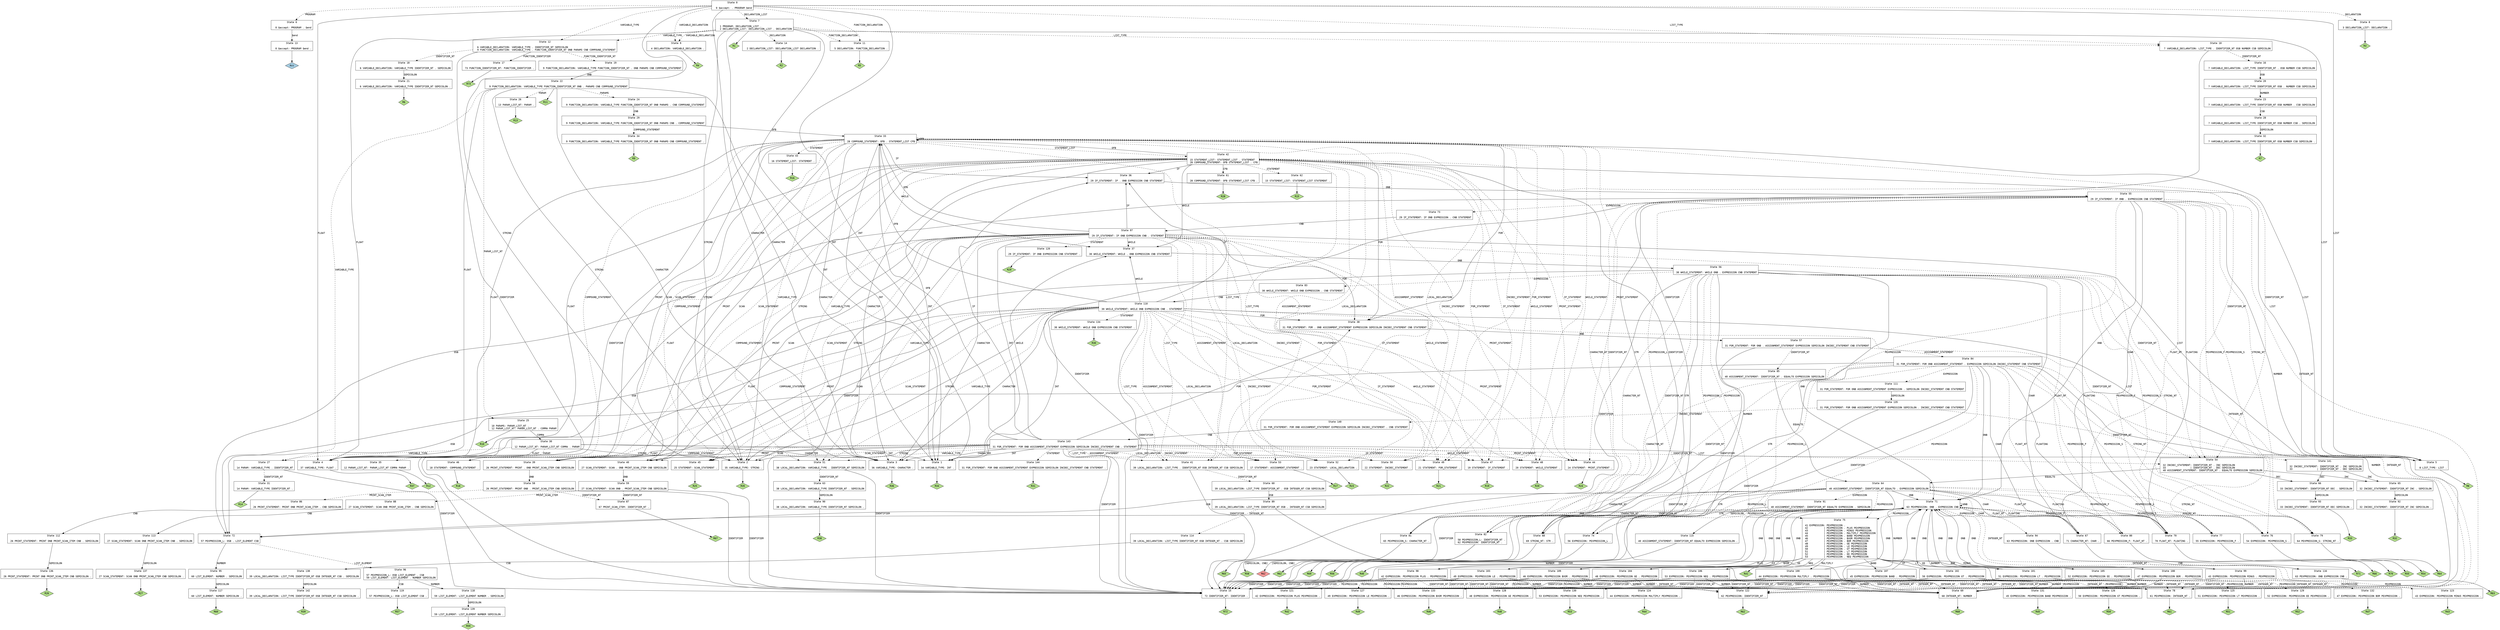 // Generated by GNU Bison 3.5.1.
// Report bugs to <bug-bison@gnu.org>.
// Home page: <https://www.gnu.org/software/bison/>.

digraph "yacc.y"
{
  node [fontname = courier, shape = box, colorscheme = paired6]
  edge [fontname = courier]

  0 [label="State 0\n\l  0 $accept: . PROGRAM $end\l"]
  0 -> 1 [style=solid label="INT"]
  0 -> 2 [style=solid label="STRING"]
  0 -> 3 [style=solid label="CHARACTER"]
  0 -> 4 [style=solid label="FLOAT"]
  0 -> 5 [style=solid label="LIST"]
  0 -> 6 [style=dashed label="PROGRAM"]
  0 -> 7 [style=dashed label="DECLARATION_LIST"]
  0 -> 8 [style=dashed label="DECLARATION"]
  0 -> 9 [style=dashed label="VARIABLE_DECLARATION"]
  0 -> 10 [style=dashed label="LIST_TYPE"]
  0 -> 11 [style=dashed label="FUNCTION_DECLARATION"]
  0 -> 12 [style=dashed label="VARIABLE_TYPE"]
  1 [label="State 1\n\l 34 VARIABLE_TYPE: INT .\l"]
  1 -> "1R34" [style=solid]
 "1R34" [label="R34", fillcolor=3, shape=diamond, style=filled]
  2 [label="State 2\n\l 35 VARIABLE_TYPE: STRING .\l"]
  2 -> "2R35" [style=solid]
 "2R35" [label="R35", fillcolor=3, shape=diamond, style=filled]
  3 [label="State 3\n\l 36 VARIABLE_TYPE: CHARACTER .\l"]
  3 -> "3R36" [style=solid]
 "3R36" [label="R36", fillcolor=3, shape=diamond, style=filled]
  4 [label="State 4\n\l 37 VARIABLE_TYPE: FLOAT .\l"]
  4 -> "4R37" [style=solid]
 "4R37" [label="R37", fillcolor=3, shape=diamond, style=filled]
  5 [label="State 5\n\l  8 LIST_TYPE: LIST .\l"]
  5 -> "5R8" [style=solid]
 "5R8" [label="R8", fillcolor=3, shape=diamond, style=filled]
  6 [label="State 6\n\l  0 $accept: PROGRAM . $end\l"]
  6 -> 13 [style=solid label="$end"]
  7 [label="State 7\n\l  1 PROGRAM: DECLARATION_LIST .\l  2 DECLARATION_LIST: DECLARATION_LIST . DECLARATION\l"]
  7 -> 1 [style=solid label="INT"]
  7 -> 2 [style=solid label="STRING"]
  7 -> 3 [style=solid label="CHARACTER"]
  7 -> 4 [style=solid label="FLOAT"]
  7 -> 5 [style=solid label="LIST"]
  7 -> 14 [style=dashed label="DECLARATION"]
  7 -> 9 [style=dashed label="VARIABLE_DECLARATION"]
  7 -> 10 [style=dashed label="LIST_TYPE"]
  7 -> 11 [style=dashed label="FUNCTION_DECLARATION"]
  7 -> 12 [style=dashed label="VARIABLE_TYPE"]
  7 -> "7R1" [style=solid]
 "7R1" [label="R1", fillcolor=3, shape=diamond, style=filled]
  8 [label="State 8\n\l  3 DECLARATION_LIST: DECLARATION .\l"]
  8 -> "8R3" [style=solid]
 "8R3" [label="R3", fillcolor=3, shape=diamond, style=filled]
  9 [label="State 9\n\l  4 DECLARATION: VARIABLE_DECLARATION .\l"]
  9 -> "9R4" [style=solid]
 "9R4" [label="R4", fillcolor=3, shape=diamond, style=filled]
  10 [label="State 10\n\l  7 VARIABLE_DECLARATION: LIST_TYPE . IDENTIFIER_NT OSB NUMBER CSB SEMICOLON\l"]
  10 -> 15 [style=solid label="IDENTIFIER"]
  10 -> 16 [style=dashed label="IDENTIFIER_NT"]
  11 [label="State 11\n\l  5 DECLARATION: FUNCTION_DECLARATION .\l"]
  11 -> "11R5" [style=solid]
 "11R5" [label="R5", fillcolor=3, shape=diamond, style=filled]
  12 [label="State 12\n\l  6 VARIABLE_DECLARATION: VARIABLE_TYPE . IDENTIFIER_NT SEMICOLON\l  9 FUNCTION_DECLARATION: VARIABLE_TYPE . FUNCTION_IDENTIFIER_NT ONB PARAMS CNB COMPOUND_STATEMENT\l"]
  12 -> 15 [style=solid label="IDENTIFIER"]
  12 -> 17 [style=solid label="FUNCTION_IDENTIFIER"]
  12 -> 18 [style=dashed label="IDENTIFIER_NT"]
  12 -> 19 [style=dashed label="FUNCTION_IDENTIFIER_NT"]
  13 [label="State 13\n\l  0 $accept: PROGRAM $end .\l"]
  13 -> "13R0" [style=solid]
 "13R0" [label="Acc", fillcolor=1, shape=diamond, style=filled]
  14 [label="State 14\n\l  2 DECLARATION_LIST: DECLARATION_LIST DECLARATION .\l"]
  14 -> "14R2" [style=solid]
 "14R2" [label="R2", fillcolor=3, shape=diamond, style=filled]
  15 [label="State 15\n\l 72 IDENTIFIER_NT: IDENTIFIER .\l"]
  15 -> "15R72" [style=solid]
 "15R72" [label="R72", fillcolor=3, shape=diamond, style=filled]
  16 [label="State 16\n\l  7 VARIABLE_DECLARATION: LIST_TYPE IDENTIFIER_NT . OSB NUMBER CSB SEMICOLON\l"]
  16 -> 20 [style=solid label="OSB"]
  17 [label="State 17\n\l 73 FUNCTION_IDENTIFIER_NT: FUNCTION_IDENTIFIER .\l"]
  17 -> "17R73" [style=solid]
 "17R73" [label="R73", fillcolor=3, shape=diamond, style=filled]
  18 [label="State 18\n\l  6 VARIABLE_DECLARATION: VARIABLE_TYPE IDENTIFIER_NT . SEMICOLON\l"]
  18 -> 21 [style=solid label="SEMICOLON"]
  19 [label="State 19\n\l  9 FUNCTION_DECLARATION: VARIABLE_TYPE FUNCTION_IDENTIFIER_NT . ONB PARAMS CNB COMPOUND_STATEMENT\l"]
  19 -> 22 [style=solid label="ONB"]
  20 [label="State 20\n\l  7 VARIABLE_DECLARATION: LIST_TYPE IDENTIFIER_NT OSB . NUMBER CSB SEMICOLON\l"]
  20 -> 23 [style=solid label="NUMBER"]
  21 [label="State 21\n\l  6 VARIABLE_DECLARATION: VARIABLE_TYPE IDENTIFIER_NT SEMICOLON .\l"]
  21 -> "21R6" [style=solid]
 "21R6" [label="R6", fillcolor=3, shape=diamond, style=filled]
  22 [label="State 22\n\l  9 FUNCTION_DECLARATION: VARIABLE_TYPE FUNCTION_IDENTIFIER_NT ONB . PARAMS CNB COMPOUND_STATEMENT\l"]
  22 -> 1 [style=solid label="INT"]
  22 -> 2 [style=solid label="STRING"]
  22 -> 3 [style=solid label="CHARACTER"]
  22 -> 4 [style=solid label="FLOAT"]
  22 -> 24 [style=dashed label="PARAMS"]
  22 -> 25 [style=dashed label="PARAM_LIST_NT"]
  22 -> 26 [style=dashed label="PARAM"]
  22 -> 27 [style=dashed label="VARIABLE_TYPE"]
  22 -> "22R11" [style=solid]
 "22R11" [label="R11", fillcolor=3, shape=diamond, style=filled]
  23 [label="State 23\n\l  7 VARIABLE_DECLARATION: LIST_TYPE IDENTIFIER_NT OSB NUMBER . CSB SEMICOLON\l"]
  23 -> 28 [style=solid label="CSB"]
  24 [label="State 24\n\l  9 FUNCTION_DECLARATION: VARIABLE_TYPE FUNCTION_IDENTIFIER_NT ONB PARAMS . CNB COMPOUND_STATEMENT\l"]
  24 -> 29 [style=solid label="CNB"]
  25 [label="State 25\n\l 10 PARAMS: PARAM_LIST_NT .\l 12 PARAM_LIST_NT: PARAM_LIST_NT . COMMA PARAM\l"]
  25 -> 30 [style=solid label="COMMA"]
  25 -> "25R10" [style=solid]
 "25R10" [label="R10", fillcolor=3, shape=diamond, style=filled]
  26 [label="State 26\n\l 13 PARAM_LIST_NT: PARAM .\l"]
  26 -> "26R13" [style=solid]
 "26R13" [label="R13", fillcolor=3, shape=diamond, style=filled]
  27 [label="State 27\n\l 14 PARAM: VARIABLE_TYPE . IDENTIFIER_NT\l"]
  27 -> 15 [style=solid label="IDENTIFIER"]
  27 -> 31 [style=dashed label="IDENTIFIER_NT"]
  28 [label="State 28\n\l  7 VARIABLE_DECLARATION: LIST_TYPE IDENTIFIER_NT OSB NUMBER CSB . SEMICOLON\l"]
  28 -> 32 [style=solid label="SEMICOLON"]
  29 [label="State 29\n\l  9 FUNCTION_DECLARATION: VARIABLE_TYPE FUNCTION_IDENTIFIER_NT ONB PARAMS CNB . COMPOUND_STATEMENT\l"]
  29 -> 33 [style=solid label="OFB"]
  29 -> 34 [style=dashed label="COMPOUND_STATEMENT"]
  30 [label="State 30\n\l 12 PARAM_LIST_NT: PARAM_LIST_NT COMMA . PARAM\l"]
  30 -> 1 [style=solid label="INT"]
  30 -> 2 [style=solid label="STRING"]
  30 -> 3 [style=solid label="CHARACTER"]
  30 -> 4 [style=solid label="FLOAT"]
  30 -> 35 [style=dashed label="PARAM"]
  30 -> 27 [style=dashed label="VARIABLE_TYPE"]
  31 [label="State 31\n\l 14 PARAM: VARIABLE_TYPE IDENTIFIER_NT .\l"]
  31 -> "31R14" [style=solid]
 "31R14" [label="R14", fillcolor=3, shape=diamond, style=filled]
  32 [label="State 32\n\l  7 VARIABLE_DECLARATION: LIST_TYPE IDENTIFIER_NT OSB NUMBER CSB SEMICOLON .\l"]
  32 -> "32R7" [style=solid]
 "32R7" [label="R7", fillcolor=3, shape=diamond, style=filled]
  33 [label="State 33\n\l 28 COMPOUND_STATEMENT: OFB . STATEMENT_LIST CFB\l"]
  33 -> 1 [style=solid label="INT"]
  33 -> 2 [style=solid label="STRING"]
  33 -> 3 [style=solid label="CHARACTER"]
  33 -> 4 [style=solid label="FLOAT"]
  33 -> 5 [style=solid label="LIST"]
  33 -> 15 [style=solid label="IDENTIFIER"]
  33 -> 33 [style=solid label="OFB"]
  33 -> 36 [style=solid label="IF"]
  33 -> 37 [style=solid label="WHILE"]
  33 -> 38 [style=solid label="FOR"]
  33 -> 39 [style=solid label="PRINT"]
  33 -> 40 [style=solid label="SCAN"]
  33 -> 41 [style=dashed label="LIST_TYPE"]
  33 -> 42 [style=dashed label="STATEMENT_LIST"]
  33 -> 43 [style=dashed label="STATEMENT"]
  33 -> 44 [style=dashed label="PRINT_STATEMENT"]
  33 -> 45 [style=dashed label="SCAN_STATEMENT"]
  33 -> 46 [style=dashed label="COMPOUND_STATEMENT"]
  33 -> 47 [style=dashed label="IF_STATEMENT"]
  33 -> 48 [style=dashed label="WHILE_STATEMENT"]
  33 -> 49 [style=dashed label="FOR_STATEMENT"]
  33 -> 50 [style=dashed label="INCDEC_STATEMENT"]
  33 -> 51 [style=dashed label="VARIABLE_TYPE"]
  33 -> 52 [style=dashed label="LOCAL_DECLARATION"]
  33 -> 53 [style=dashed label="ASSIGNMENT_STATEMENT"]
  33 -> 54 [style=dashed label="IDENTIFIER_NT"]
  34 [label="State 34\n\l  9 FUNCTION_DECLARATION: VARIABLE_TYPE FUNCTION_IDENTIFIER_NT ONB PARAMS CNB COMPOUND_STATEMENT .\l"]
  34 -> "34R9" [style=solid]
 "34R9" [label="R9", fillcolor=3, shape=diamond, style=filled]
  35 [label="State 35\n\l 12 PARAM_LIST_NT: PARAM_LIST_NT COMMA PARAM .\l"]
  35 -> "35R12" [style=solid]
 "35R12" [label="R12", fillcolor=3, shape=diamond, style=filled]
  36 [label="State 36\n\l 29 IF_STATEMENT: IF . ONB EXPRESSION CNB STATEMENT\l"]
  36 -> 55 [style=solid label="ONB"]
  37 [label="State 37\n\l 30 WHILE_STATEMENT: WHILE . ONB EXPRESSION CNB STATEMENT\l"]
  37 -> 56 [style=solid label="ONB"]
  38 [label="State 38\n\l 31 FOR_STATEMENT: FOR . ONB ASSIGNMENT_STATEMENT EXPRESSION SEMICOLON INCDEC_STATEMENT CNB STATEMENT\l"]
  38 -> 57 [style=solid label="ONB"]
  39 [label="State 39\n\l 26 PRINT_STATEMENT: PRINT . ONB PRINT_SCAN_ITEM CNB SEMICOLON\l"]
  39 -> 58 [style=solid label="ONB"]
  40 [label="State 40\n\l 27 SCAN_STATEMENT: SCAN . ONB PRINT_SCAN_ITEM CNB SEMICOLON\l"]
  40 -> 59 [style=solid label="ONB"]
  41 [label="State 41\n\l 39 LOCAL_DECLARATION: LIST_TYPE . IDENTIFIER_NT OSB INTEGER_NT CSB SEMICOLON\l"]
  41 -> 15 [style=solid label="IDENTIFIER"]
  41 -> 60 [style=dashed label="IDENTIFIER_NT"]
  42 [label="State 42\n\l 15 STATEMENT_LIST: STATEMENT_LIST . STATEMENT\l 28 COMPOUND_STATEMENT: OFB STATEMENT_LIST . CFB\l"]
  42 -> 1 [style=solid label="INT"]
  42 -> 2 [style=solid label="STRING"]
  42 -> 3 [style=solid label="CHARACTER"]
  42 -> 4 [style=solid label="FLOAT"]
  42 -> 5 [style=solid label="LIST"]
  42 -> 15 [style=solid label="IDENTIFIER"]
  42 -> 33 [style=solid label="OFB"]
  42 -> 61 [style=solid label="CFB"]
  42 -> 36 [style=solid label="IF"]
  42 -> 37 [style=solid label="WHILE"]
  42 -> 38 [style=solid label="FOR"]
  42 -> 39 [style=solid label="PRINT"]
  42 -> 40 [style=solid label="SCAN"]
  42 -> 41 [style=dashed label="LIST_TYPE"]
  42 -> 62 [style=dashed label="STATEMENT"]
  42 -> 44 [style=dashed label="PRINT_STATEMENT"]
  42 -> 45 [style=dashed label="SCAN_STATEMENT"]
  42 -> 46 [style=dashed label="COMPOUND_STATEMENT"]
  42 -> 47 [style=dashed label="IF_STATEMENT"]
  42 -> 48 [style=dashed label="WHILE_STATEMENT"]
  42 -> 49 [style=dashed label="FOR_STATEMENT"]
  42 -> 50 [style=dashed label="INCDEC_STATEMENT"]
  42 -> 51 [style=dashed label="VARIABLE_TYPE"]
  42 -> 52 [style=dashed label="LOCAL_DECLARATION"]
  42 -> 53 [style=dashed label="ASSIGNMENT_STATEMENT"]
  42 -> 54 [style=dashed label="IDENTIFIER_NT"]
  43 [label="State 43\n\l 16 STATEMENT_LIST: STATEMENT .\l"]
  43 -> "43R16" [style=solid]
 "43R16" [label="R16", fillcolor=3, shape=diamond, style=filled]
  44 [label="State 44\n\l 24 STATEMENT: PRINT_STATEMENT .\l"]
  44 -> "44R24" [style=solid]
 "44R24" [label="R24", fillcolor=3, shape=diamond, style=filled]
  45 [label="State 45\n\l 25 STATEMENT: SCAN_STATEMENT .\l"]
  45 -> "45R25" [style=solid]
 "45R25" [label="R25", fillcolor=3, shape=diamond, style=filled]
  46 [label="State 46\n\l 18 STATEMENT: COMPOUND_STATEMENT .\l"]
  46 -> "46R18" [style=solid]
 "46R18" [label="R18", fillcolor=3, shape=diamond, style=filled]
  47 [label="State 47\n\l 19 STATEMENT: IF_STATEMENT .\l"]
  47 -> "47R19" [style=solid]
 "47R19" [label="R19", fillcolor=3, shape=diamond, style=filled]
  48 [label="State 48\n\l 20 STATEMENT: WHILE_STATEMENT .\l"]
  48 -> "48R20" [style=solid]
 "48R20" [label="R20", fillcolor=3, shape=diamond, style=filled]
  49 [label="State 49\n\l 21 STATEMENT: FOR_STATEMENT .\l"]
  49 -> "49R21" [style=solid]
 "49R21" [label="R21", fillcolor=3, shape=diamond, style=filled]
  50 [label="State 50\n\l 22 STATEMENT: INCDEC_STATEMENT .\l"]
  50 -> "50R22" [style=solid]
 "50R22" [label="R22", fillcolor=3, shape=diamond, style=filled]
  51 [label="State 51\n\l 38 LOCAL_DECLARATION: VARIABLE_TYPE . IDENTIFIER_NT SEMICOLON\l"]
  51 -> 15 [style=solid label="IDENTIFIER"]
  51 -> 63 [style=dashed label="IDENTIFIER_NT"]
  52 [label="State 52\n\l 23 STATEMENT: LOCAL_DECLARATION .\l"]
  52 -> "52R23" [style=solid]
 "52R23" [label="R23", fillcolor=3, shape=diamond, style=filled]
  53 [label="State 53\n\l 17 STATEMENT: ASSIGNMENT_STATEMENT .\l"]
  53 -> "53R17" [style=solid]
 "53R17" [label="R17", fillcolor=3, shape=diamond, style=filled]
  54 [label="State 54\n\l 32 INCDEC_STATEMENT: IDENTIFIER_NT . INC SEMICOLON\l 33                 | IDENTIFIER_NT . DEC SEMICOLON\l 40 ASSIGNMENT_STATEMENT: IDENTIFIER_NT . EQUALTO EXPRESSION SEMICOLON\l"]
  54 -> 64 [style=solid label="EQUALTO"]
  54 -> 65 [style=solid label="INC"]
  54 -> 66 [style=solid label="DEC"]
  55 [label="State 55\n\l 29 IF_STATEMENT: IF ONB . EXPRESSION CNB STATEMENT\l"]
  55 -> 15 [style=solid label="IDENTIFIER"]
  55 -> 67 [style=solid label="CHAR"]
  55 -> 68 [style=solid label="STR"]
  55 -> 69 [style=solid label="NUMBER"]
  55 -> 70 [style=solid label="FLOATING"]
  55 -> 71 [style=solid label="ONB"]
  55 -> 72 [style=solid label="OSB"]
  55 -> 73 [style=dashed label="EXPRESSION"]
  55 -> 74 [style=dashed label="PEXPRESSION_L"]
  55 -> 75 [style=dashed label="PEXPRESSION"]
  55 -> 76 [style=dashed label="PEXPRESSION_S"]
  55 -> 77 [style=dashed label="PEXPRESSION_F"]
  55 -> 78 [style=dashed label="INTEGER_NT"]
  55 -> 79 [style=dashed label="STRING_NT"]
  55 -> 80 [style=dashed label="FLOAT_NT"]
  55 -> 81 [style=dashed label="CHARACTER_NT"]
  55 -> 82 [style=dashed label="IDENTIFIER_NT"]
  56 [label="State 56\n\l 30 WHILE_STATEMENT: WHILE ONB . EXPRESSION CNB STATEMENT\l"]
  56 -> 15 [style=solid label="IDENTIFIER"]
  56 -> 67 [style=solid label="CHAR"]
  56 -> 68 [style=solid label="STR"]
  56 -> 69 [style=solid label="NUMBER"]
  56 -> 70 [style=solid label="FLOATING"]
  56 -> 71 [style=solid label="ONB"]
  56 -> 72 [style=solid label="OSB"]
  56 -> 83 [style=dashed label="EXPRESSION"]
  56 -> 74 [style=dashed label="PEXPRESSION_L"]
  56 -> 75 [style=dashed label="PEXPRESSION"]
  56 -> 76 [style=dashed label="PEXPRESSION_S"]
  56 -> 77 [style=dashed label="PEXPRESSION_F"]
  56 -> 78 [style=dashed label="INTEGER_NT"]
  56 -> 79 [style=dashed label="STRING_NT"]
  56 -> 80 [style=dashed label="FLOAT_NT"]
  56 -> 81 [style=dashed label="CHARACTER_NT"]
  56 -> 82 [style=dashed label="IDENTIFIER_NT"]
  57 [label="State 57\n\l 31 FOR_STATEMENT: FOR ONB . ASSIGNMENT_STATEMENT EXPRESSION SEMICOLON INCDEC_STATEMENT CNB STATEMENT\l"]
  57 -> 15 [style=solid label="IDENTIFIER"]
  57 -> 84 [style=dashed label="ASSIGNMENT_STATEMENT"]
  57 -> 85 [style=dashed label="IDENTIFIER_NT"]
  58 [label="State 58\n\l 26 PRINT_STATEMENT: PRINT ONB . PRINT_SCAN_ITEM CNB SEMICOLON\l"]
  58 -> 15 [style=solid label="IDENTIFIER"]
  58 -> 86 [style=dashed label="PRINT_SCAN_ITEM"]
  58 -> 87 [style=dashed label="IDENTIFIER_NT"]
  59 [label="State 59\n\l 27 SCAN_STATEMENT: SCAN ONB . PRINT_SCAN_ITEM CNB SEMICOLON\l"]
  59 -> 15 [style=solid label="IDENTIFIER"]
  59 -> 88 [style=dashed label="PRINT_SCAN_ITEM"]
  59 -> 87 [style=dashed label="IDENTIFIER_NT"]
  60 [label="State 60\n\l 39 LOCAL_DECLARATION: LIST_TYPE IDENTIFIER_NT . OSB INTEGER_NT CSB SEMICOLON\l"]
  60 -> 89 [style=solid label="OSB"]
  61 [label="State 61\n\l 28 COMPOUND_STATEMENT: OFB STATEMENT_LIST CFB .\l"]
  61 -> "61R28" [style=solid]
 "61R28" [label="R28", fillcolor=3, shape=diamond, style=filled]
  62 [label="State 62\n\l 15 STATEMENT_LIST: STATEMENT_LIST STATEMENT .\l"]
  62 -> "62R15" [style=solid]
 "62R15" [label="R15", fillcolor=3, shape=diamond, style=filled]
  63 [label="State 63\n\l 38 LOCAL_DECLARATION: VARIABLE_TYPE IDENTIFIER_NT . SEMICOLON\l"]
  63 -> 90 [style=solid label="SEMICOLON"]
  64 [label="State 64\n\l 40 ASSIGNMENT_STATEMENT: IDENTIFIER_NT EQUALTO . EXPRESSION SEMICOLON\l"]
  64 -> 15 [style=solid label="IDENTIFIER"]
  64 -> 67 [style=solid label="CHAR"]
  64 -> 68 [style=solid label="STR"]
  64 -> 69 [style=solid label="NUMBER"]
  64 -> 70 [style=solid label="FLOATING"]
  64 -> 71 [style=solid label="ONB"]
  64 -> 72 [style=solid label="OSB"]
  64 -> 91 [style=dashed label="EXPRESSION"]
  64 -> 74 [style=dashed label="PEXPRESSION_L"]
  64 -> 75 [style=dashed label="PEXPRESSION"]
  64 -> 76 [style=dashed label="PEXPRESSION_S"]
  64 -> 77 [style=dashed label="PEXPRESSION_F"]
  64 -> 78 [style=dashed label="INTEGER_NT"]
  64 -> 79 [style=dashed label="STRING_NT"]
  64 -> 80 [style=dashed label="FLOAT_NT"]
  64 -> 81 [style=dashed label="CHARACTER_NT"]
  64 -> 82 [style=dashed label="IDENTIFIER_NT"]
  65 [label="State 65\n\l 32 INCDEC_STATEMENT: IDENTIFIER_NT INC . SEMICOLON\l"]
  65 -> 92 [style=solid label="SEMICOLON"]
  66 [label="State 66\n\l 33 INCDEC_STATEMENT: IDENTIFIER_NT DEC . SEMICOLON\l"]
  66 -> 93 [style=solid label="SEMICOLON"]
  67 [label="State 67\n\l 71 CHARACTER_NT: CHAR .\l"]
  67 -> "67R71" [style=solid]
 "67R71" [label="R71", fillcolor=3, shape=diamond, style=filled]
  68 [label="State 68\n\l 69 STRING_NT: STR .\l"]
  68 -> "68R69" [style=solid]
 "68R69" [label="R69", fillcolor=3, shape=diamond, style=filled]
  69 [label="State 69\n\l 68 INTEGER_NT: NUMBER .\l"]
  69 -> "69R68" [style=solid]
 "69R68" [label="R68", fillcolor=3, shape=diamond, style=filled]
  70 [label="State 70\n\l 70 FLOAT_NT: FLOATING .\l"]
  70 -> "70R70" [style=solid]
 "70R70" [label="R70", fillcolor=3, shape=diamond, style=filled]
  71 [label="State 71\n\l 63 PEXPRESSION: ONB . EXPRESSION CNB\l"]
  71 -> 15 [style=solid label="IDENTIFIER"]
  71 -> 67 [style=solid label="CHAR"]
  71 -> 68 [style=solid label="STR"]
  71 -> 69 [style=solid label="NUMBER"]
  71 -> 70 [style=solid label="FLOATING"]
  71 -> 71 [style=solid label="ONB"]
  71 -> 72 [style=solid label="OSB"]
  71 -> 94 [style=dashed label="EXPRESSION"]
  71 -> 74 [style=dashed label="PEXPRESSION_L"]
  71 -> 75 [style=dashed label="PEXPRESSION"]
  71 -> 76 [style=dashed label="PEXPRESSION_S"]
  71 -> 77 [style=dashed label="PEXPRESSION_F"]
  71 -> 78 [style=dashed label="INTEGER_NT"]
  71 -> 79 [style=dashed label="STRING_NT"]
  71 -> 80 [style=dashed label="FLOAT_NT"]
  71 -> 81 [style=dashed label="CHARACTER_NT"]
  71 -> 82 [style=dashed label="IDENTIFIER_NT"]
  72 [label="State 72\n\l 57 PEXPRESSION_L: OSB . LIST_ELEMENT CSB\l"]
  72 -> 95 [style=solid label="NUMBER"]
  72 -> 96 [style=dashed label="LIST_ELEMENT"]
  73 [label="State 73\n\l 29 IF_STATEMENT: IF ONB EXPRESSION . CNB STATEMENT\l"]
  73 -> 97 [style=solid label="CNB"]
  74 [label="State 74\n\l 56 EXPRESSION: PEXPRESSION_L .\l"]
  74 -> "74R56" [style=solid]
 "74R56" [label="R56", fillcolor=3, shape=diamond, style=filled]
  75 [label="State 75\n\l 41 EXPRESSION: PEXPRESSION .\l 42           | PEXPRESSION . PLUS PEXPRESSION\l 43           | PEXPRESSION . MINUS PEXPRESSION\l 44           | PEXPRESSION . MULTIPLY PEXPRESSION\l 45           | PEXPRESSION . BAND PEXPRESSION\l 46           | PEXPRESSION . BXOR PEXPRESSION\l 47           | PEXPRESSION . BOR PEXPRESSION\l 48           | PEXPRESSION . GE PEXPRESSION\l 49           | PEXPRESSION . LE PEXPRESSION\l 50           | PEXPRESSION . GT PEXPRESSION\l 51           | PEXPRESSION . LT PEXPRESSION\l 52           | PEXPRESSION . EE PEXPRESSION\l 53           | PEXPRESSION . NEQ PEXPRESSION\l"]
  75 -> 98 [style=solid label="PLUS"]
  75 -> 99 [style=solid label="MINUS"]
  75 -> 100 [style=solid label="MULTIPLY"]
  75 -> 101 [style=solid label="LT"]
  75 -> 102 [style=solid label="GT"]
  75 -> 103 [style=solid label="LE"]
  75 -> 104 [style=solid label="GE"]
  75 -> 105 [style=solid label="EE"]
  75 -> 106 [style=solid label="NEQ"]
  75 -> 107 [style=solid label="BAND"]
  75 -> 108 [style=solid label="BOR"]
  75 -> 109 [style=solid label="BXOR"]
  75 -> "75R41" [style=solid]
 "75R41" [label="R41", fillcolor=3, shape=diamond, style=filled]
  76 [label="State 76\n\l 54 EXPRESSION: PEXPRESSION_S .\l"]
  76 -> "76R54" [style=solid]
 "76R54" [label="R54", fillcolor=3, shape=diamond, style=filled]
  77 [label="State 77\n\l 55 EXPRESSION: PEXPRESSION_F .\l"]
  77 -> "77R55" [style=solid]
 "77R55" [label="R55", fillcolor=3, shape=diamond, style=filled]
  78 [label="State 78\n\l 61 PEXPRESSION: INTEGER_NT .\l"]
  78 -> "78R61" [style=solid]
 "78R61" [label="R61", fillcolor=3, shape=diamond, style=filled]
  79 [label="State 79\n\l 64 PEXPRESSION_S: STRING_NT .\l"]
  79 -> "79R64" [style=solid]
 "79R64" [label="R64", fillcolor=3, shape=diamond, style=filled]
  80 [label="State 80\n\l 66 PEXPRESSION_F: FLOAT_NT .\l"]
  80 -> "80R66" [style=solid]
 "80R66" [label="R66", fillcolor=3, shape=diamond, style=filled]
  81 [label="State 81\n\l 65 PEXPRESSION_S: CHARACTER_NT .\l"]
  81 -> "81R65" [style=solid]
 "81R65" [label="R65", fillcolor=3, shape=diamond, style=filled]
  82 [label="State 82\n\l 58 PEXPRESSION_L: IDENTIFIER_NT .\l 62 PEXPRESSION: IDENTIFIER_NT .\l"]
  82 -> "82R58" [label="[SEMICOLON, CNB]", style=solid]
 "82R58" [label="R58", fillcolor=3, shape=diamond, style=filled]
  82 -> "82R62d" [label="[SEMICOLON, CNB]", style=solid]
 "82R62d" [label="R62", fillcolor=5, shape=diamond, style=filled]
  82 -> "82R62" [style=solid]
 "82R62" [label="R62", fillcolor=3, shape=diamond, style=filled]
  83 [label="State 83\n\l 30 WHILE_STATEMENT: WHILE ONB EXPRESSION . CNB STATEMENT\l"]
  83 -> 110 [style=solid label="CNB"]
  84 [label="State 84\n\l 31 FOR_STATEMENT: FOR ONB ASSIGNMENT_STATEMENT . EXPRESSION SEMICOLON INCDEC_STATEMENT CNB STATEMENT\l"]
  84 -> 15 [style=solid label="IDENTIFIER"]
  84 -> 67 [style=solid label="CHAR"]
  84 -> 68 [style=solid label="STR"]
  84 -> 69 [style=solid label="NUMBER"]
  84 -> 70 [style=solid label="FLOATING"]
  84 -> 71 [style=solid label="ONB"]
  84 -> 72 [style=solid label="OSB"]
  84 -> 111 [style=dashed label="EXPRESSION"]
  84 -> 74 [style=dashed label="PEXPRESSION_L"]
  84 -> 75 [style=dashed label="PEXPRESSION"]
  84 -> 76 [style=dashed label="PEXPRESSION_S"]
  84 -> 77 [style=dashed label="PEXPRESSION_F"]
  84 -> 78 [style=dashed label="INTEGER_NT"]
  84 -> 79 [style=dashed label="STRING_NT"]
  84 -> 80 [style=dashed label="FLOAT_NT"]
  84 -> 81 [style=dashed label="CHARACTER_NT"]
  84 -> 82 [style=dashed label="IDENTIFIER_NT"]
  85 [label="State 85\n\l 40 ASSIGNMENT_STATEMENT: IDENTIFIER_NT . EQUALTO EXPRESSION SEMICOLON\l"]
  85 -> 64 [style=solid label="EQUALTO"]
  86 [label="State 86\n\l 26 PRINT_STATEMENT: PRINT ONB PRINT_SCAN_ITEM . CNB SEMICOLON\l"]
  86 -> 112 [style=solid label="CNB"]
  87 [label="State 87\n\l 67 PRINT_SCAN_ITEM: IDENTIFIER_NT .\l"]
  87 -> "87R67" [style=solid]
 "87R67" [label="R67", fillcolor=3, shape=diamond, style=filled]
  88 [label="State 88\n\l 27 SCAN_STATEMENT: SCAN ONB PRINT_SCAN_ITEM . CNB SEMICOLON\l"]
  88 -> 113 [style=solid label="CNB"]
  89 [label="State 89\n\l 39 LOCAL_DECLARATION: LIST_TYPE IDENTIFIER_NT OSB . INTEGER_NT CSB SEMICOLON\l"]
  89 -> 69 [style=solid label="NUMBER"]
  89 -> 114 [style=dashed label="INTEGER_NT"]
  90 [label="State 90\n\l 38 LOCAL_DECLARATION: VARIABLE_TYPE IDENTIFIER_NT SEMICOLON .\l"]
  90 -> "90R38" [style=solid]
 "90R38" [label="R38", fillcolor=3, shape=diamond, style=filled]
  91 [label="State 91\n\l 40 ASSIGNMENT_STATEMENT: IDENTIFIER_NT EQUALTO EXPRESSION . SEMICOLON\l"]
  91 -> 115 [style=solid label="SEMICOLON"]
  92 [label="State 92\n\l 32 INCDEC_STATEMENT: IDENTIFIER_NT INC SEMICOLON .\l"]
  92 -> "92R32" [style=solid]
 "92R32" [label="R32", fillcolor=3, shape=diamond, style=filled]
  93 [label="State 93\n\l 33 INCDEC_STATEMENT: IDENTIFIER_NT DEC SEMICOLON .\l"]
  93 -> "93R33" [style=solid]
 "93R33" [label="R33", fillcolor=3, shape=diamond, style=filled]
  94 [label="State 94\n\l 63 PEXPRESSION: ONB EXPRESSION . CNB\l"]
  94 -> 116 [style=solid label="CNB"]
  95 [label="State 95\n\l 60 LIST_ELEMENT: NUMBER . SEMICOLON\l"]
  95 -> 117 [style=solid label="SEMICOLON"]
  96 [label="State 96\n\l 57 PEXPRESSION_L: OSB LIST_ELEMENT . CSB\l 59 LIST_ELEMENT: LIST_ELEMENT . NUMBER SEMICOLON\l"]
  96 -> 118 [style=solid label="NUMBER"]
  96 -> 119 [style=solid label="CSB"]
  97 [label="State 97\n\l 29 IF_STATEMENT: IF ONB EXPRESSION CNB . STATEMENT\l"]
  97 -> 1 [style=solid label="INT"]
  97 -> 2 [style=solid label="STRING"]
  97 -> 3 [style=solid label="CHARACTER"]
  97 -> 4 [style=solid label="FLOAT"]
  97 -> 5 [style=solid label="LIST"]
  97 -> 15 [style=solid label="IDENTIFIER"]
  97 -> 33 [style=solid label="OFB"]
  97 -> 36 [style=solid label="IF"]
  97 -> 37 [style=solid label="WHILE"]
  97 -> 38 [style=solid label="FOR"]
  97 -> 39 [style=solid label="PRINT"]
  97 -> 40 [style=solid label="SCAN"]
  97 -> 41 [style=dashed label="LIST_TYPE"]
  97 -> 120 [style=dashed label="STATEMENT"]
  97 -> 44 [style=dashed label="PRINT_STATEMENT"]
  97 -> 45 [style=dashed label="SCAN_STATEMENT"]
  97 -> 46 [style=dashed label="COMPOUND_STATEMENT"]
  97 -> 47 [style=dashed label="IF_STATEMENT"]
  97 -> 48 [style=dashed label="WHILE_STATEMENT"]
  97 -> 49 [style=dashed label="FOR_STATEMENT"]
  97 -> 50 [style=dashed label="INCDEC_STATEMENT"]
  97 -> 51 [style=dashed label="VARIABLE_TYPE"]
  97 -> 52 [style=dashed label="LOCAL_DECLARATION"]
  97 -> 53 [style=dashed label="ASSIGNMENT_STATEMENT"]
  97 -> 54 [style=dashed label="IDENTIFIER_NT"]
  98 [label="State 98\n\l 42 EXPRESSION: PEXPRESSION PLUS . PEXPRESSION\l"]
  98 -> 15 [style=solid label="IDENTIFIER"]
  98 -> 69 [style=solid label="NUMBER"]
  98 -> 71 [style=solid label="ONB"]
  98 -> 121 [style=dashed label="PEXPRESSION"]
  98 -> 78 [style=dashed label="INTEGER_NT"]
  98 -> 122 [style=dashed label="IDENTIFIER_NT"]
  99 [label="State 99\n\l 43 EXPRESSION: PEXPRESSION MINUS . PEXPRESSION\l"]
  99 -> 15 [style=solid label="IDENTIFIER"]
  99 -> 69 [style=solid label="NUMBER"]
  99 -> 71 [style=solid label="ONB"]
  99 -> 123 [style=dashed label="PEXPRESSION"]
  99 -> 78 [style=dashed label="INTEGER_NT"]
  99 -> 122 [style=dashed label="IDENTIFIER_NT"]
  100 [label="State 100\n\l 44 EXPRESSION: PEXPRESSION MULTIPLY . PEXPRESSION\l"]
  100 -> 15 [style=solid label="IDENTIFIER"]
  100 -> 69 [style=solid label="NUMBER"]
  100 -> 71 [style=solid label="ONB"]
  100 -> 124 [style=dashed label="PEXPRESSION"]
  100 -> 78 [style=dashed label="INTEGER_NT"]
  100 -> 122 [style=dashed label="IDENTIFIER_NT"]
  101 [label="State 101\n\l 51 EXPRESSION: PEXPRESSION LT . PEXPRESSION\l"]
  101 -> 15 [style=solid label="IDENTIFIER"]
  101 -> 69 [style=solid label="NUMBER"]
  101 -> 71 [style=solid label="ONB"]
  101 -> 125 [style=dashed label="PEXPRESSION"]
  101 -> 78 [style=dashed label="INTEGER_NT"]
  101 -> 122 [style=dashed label="IDENTIFIER_NT"]
  102 [label="State 102\n\l 50 EXPRESSION: PEXPRESSION GT . PEXPRESSION\l"]
  102 -> 15 [style=solid label="IDENTIFIER"]
  102 -> 69 [style=solid label="NUMBER"]
  102 -> 71 [style=solid label="ONB"]
  102 -> 126 [style=dashed label="PEXPRESSION"]
  102 -> 78 [style=dashed label="INTEGER_NT"]
  102 -> 122 [style=dashed label="IDENTIFIER_NT"]
  103 [label="State 103\n\l 49 EXPRESSION: PEXPRESSION LE . PEXPRESSION\l"]
  103 -> 15 [style=solid label="IDENTIFIER"]
  103 -> 69 [style=solid label="NUMBER"]
  103 -> 71 [style=solid label="ONB"]
  103 -> 127 [style=dashed label="PEXPRESSION"]
  103 -> 78 [style=dashed label="INTEGER_NT"]
  103 -> 122 [style=dashed label="IDENTIFIER_NT"]
  104 [label="State 104\n\l 48 EXPRESSION: PEXPRESSION GE . PEXPRESSION\l"]
  104 -> 15 [style=solid label="IDENTIFIER"]
  104 -> 69 [style=solid label="NUMBER"]
  104 -> 71 [style=solid label="ONB"]
  104 -> 128 [style=dashed label="PEXPRESSION"]
  104 -> 78 [style=dashed label="INTEGER_NT"]
  104 -> 122 [style=dashed label="IDENTIFIER_NT"]
  105 [label="State 105\n\l 52 EXPRESSION: PEXPRESSION EE . PEXPRESSION\l"]
  105 -> 15 [style=solid label="IDENTIFIER"]
  105 -> 69 [style=solid label="NUMBER"]
  105 -> 71 [style=solid label="ONB"]
  105 -> 129 [style=dashed label="PEXPRESSION"]
  105 -> 78 [style=dashed label="INTEGER_NT"]
  105 -> 122 [style=dashed label="IDENTIFIER_NT"]
  106 [label="State 106\n\l 53 EXPRESSION: PEXPRESSION NEQ . PEXPRESSION\l"]
  106 -> 15 [style=solid label="IDENTIFIER"]
  106 -> 69 [style=solid label="NUMBER"]
  106 -> 71 [style=solid label="ONB"]
  106 -> 130 [style=dashed label="PEXPRESSION"]
  106 -> 78 [style=dashed label="INTEGER_NT"]
  106 -> 122 [style=dashed label="IDENTIFIER_NT"]
  107 [label="State 107\n\l 45 EXPRESSION: PEXPRESSION BAND . PEXPRESSION\l"]
  107 -> 15 [style=solid label="IDENTIFIER"]
  107 -> 69 [style=solid label="NUMBER"]
  107 -> 71 [style=solid label="ONB"]
  107 -> 131 [style=dashed label="PEXPRESSION"]
  107 -> 78 [style=dashed label="INTEGER_NT"]
  107 -> 122 [style=dashed label="IDENTIFIER_NT"]
  108 [label="State 108\n\l 47 EXPRESSION: PEXPRESSION BOR . PEXPRESSION\l"]
  108 -> 15 [style=solid label="IDENTIFIER"]
  108 -> 69 [style=solid label="NUMBER"]
  108 -> 71 [style=solid label="ONB"]
  108 -> 132 [style=dashed label="PEXPRESSION"]
  108 -> 78 [style=dashed label="INTEGER_NT"]
  108 -> 122 [style=dashed label="IDENTIFIER_NT"]
  109 [label="State 109\n\l 46 EXPRESSION: PEXPRESSION BXOR . PEXPRESSION\l"]
  109 -> 15 [style=solid label="IDENTIFIER"]
  109 -> 69 [style=solid label="NUMBER"]
  109 -> 71 [style=solid label="ONB"]
  109 -> 133 [style=dashed label="PEXPRESSION"]
  109 -> 78 [style=dashed label="INTEGER_NT"]
  109 -> 122 [style=dashed label="IDENTIFIER_NT"]
  110 [label="State 110\n\l 30 WHILE_STATEMENT: WHILE ONB EXPRESSION CNB . STATEMENT\l"]
  110 -> 1 [style=solid label="INT"]
  110 -> 2 [style=solid label="STRING"]
  110 -> 3 [style=solid label="CHARACTER"]
  110 -> 4 [style=solid label="FLOAT"]
  110 -> 5 [style=solid label="LIST"]
  110 -> 15 [style=solid label="IDENTIFIER"]
  110 -> 33 [style=solid label="OFB"]
  110 -> 36 [style=solid label="IF"]
  110 -> 37 [style=solid label="WHILE"]
  110 -> 38 [style=solid label="FOR"]
  110 -> 39 [style=solid label="PRINT"]
  110 -> 40 [style=solid label="SCAN"]
  110 -> 41 [style=dashed label="LIST_TYPE"]
  110 -> 134 [style=dashed label="STATEMENT"]
  110 -> 44 [style=dashed label="PRINT_STATEMENT"]
  110 -> 45 [style=dashed label="SCAN_STATEMENT"]
  110 -> 46 [style=dashed label="COMPOUND_STATEMENT"]
  110 -> 47 [style=dashed label="IF_STATEMENT"]
  110 -> 48 [style=dashed label="WHILE_STATEMENT"]
  110 -> 49 [style=dashed label="FOR_STATEMENT"]
  110 -> 50 [style=dashed label="INCDEC_STATEMENT"]
  110 -> 51 [style=dashed label="VARIABLE_TYPE"]
  110 -> 52 [style=dashed label="LOCAL_DECLARATION"]
  110 -> 53 [style=dashed label="ASSIGNMENT_STATEMENT"]
  110 -> 54 [style=dashed label="IDENTIFIER_NT"]
  111 [label="State 111\n\l 31 FOR_STATEMENT: FOR ONB ASSIGNMENT_STATEMENT EXPRESSION . SEMICOLON INCDEC_STATEMENT CNB STATEMENT\l"]
  111 -> 135 [style=solid label="SEMICOLON"]
  112 [label="State 112\n\l 26 PRINT_STATEMENT: PRINT ONB PRINT_SCAN_ITEM CNB . SEMICOLON\l"]
  112 -> 136 [style=solid label="SEMICOLON"]
  113 [label="State 113\n\l 27 SCAN_STATEMENT: SCAN ONB PRINT_SCAN_ITEM CNB . SEMICOLON\l"]
  113 -> 137 [style=solid label="SEMICOLON"]
  114 [label="State 114\n\l 39 LOCAL_DECLARATION: LIST_TYPE IDENTIFIER_NT OSB INTEGER_NT . CSB SEMICOLON\l"]
  114 -> 138 [style=solid label="CSB"]
  115 [label="State 115\n\l 40 ASSIGNMENT_STATEMENT: IDENTIFIER_NT EQUALTO EXPRESSION SEMICOLON .\l"]
  115 -> "115R40" [style=solid]
 "115R40" [label="R40", fillcolor=3, shape=diamond, style=filled]
  116 [label="State 116\n\l 63 PEXPRESSION: ONB EXPRESSION CNB .\l"]
  116 -> "116R63" [style=solid]
 "116R63" [label="R63", fillcolor=3, shape=diamond, style=filled]
  117 [label="State 117\n\l 60 LIST_ELEMENT: NUMBER SEMICOLON .\l"]
  117 -> "117R60" [style=solid]
 "117R60" [label="R60", fillcolor=3, shape=diamond, style=filled]
  118 [label="State 118\n\l 59 LIST_ELEMENT: LIST_ELEMENT NUMBER . SEMICOLON\l"]
  118 -> 139 [style=solid label="SEMICOLON"]
  119 [label="State 119\n\l 57 PEXPRESSION_L: OSB LIST_ELEMENT CSB .\l"]
  119 -> "119R57" [style=solid]
 "119R57" [label="R57", fillcolor=3, shape=diamond, style=filled]
  120 [label="State 120\n\l 29 IF_STATEMENT: IF ONB EXPRESSION CNB STATEMENT .\l"]
  120 -> "120R29" [style=solid]
 "120R29" [label="R29", fillcolor=3, shape=diamond, style=filled]
  121 [label="State 121\n\l 42 EXPRESSION: PEXPRESSION PLUS PEXPRESSION .\l"]
  121 -> "121R42" [style=solid]
 "121R42" [label="R42", fillcolor=3, shape=diamond, style=filled]
  122 [label="State 122\n\l 62 PEXPRESSION: IDENTIFIER_NT .\l"]
  122 -> "122R62" [style=solid]
 "122R62" [label="R62", fillcolor=3, shape=diamond, style=filled]
  123 [label="State 123\n\l 43 EXPRESSION: PEXPRESSION MINUS PEXPRESSION .\l"]
  123 -> "123R43" [style=solid]
 "123R43" [label="R43", fillcolor=3, shape=diamond, style=filled]
  124 [label="State 124\n\l 44 EXPRESSION: PEXPRESSION MULTIPLY PEXPRESSION .\l"]
  124 -> "124R44" [style=solid]
 "124R44" [label="R44", fillcolor=3, shape=diamond, style=filled]
  125 [label="State 125\n\l 51 EXPRESSION: PEXPRESSION LT PEXPRESSION .\l"]
  125 -> "125R51" [style=solid]
 "125R51" [label="R51", fillcolor=3, shape=diamond, style=filled]
  126 [label="State 126\n\l 50 EXPRESSION: PEXPRESSION GT PEXPRESSION .\l"]
  126 -> "126R50" [style=solid]
 "126R50" [label="R50", fillcolor=3, shape=diamond, style=filled]
  127 [label="State 127\n\l 49 EXPRESSION: PEXPRESSION LE PEXPRESSION .\l"]
  127 -> "127R49" [style=solid]
 "127R49" [label="R49", fillcolor=3, shape=diamond, style=filled]
  128 [label="State 128\n\l 48 EXPRESSION: PEXPRESSION GE PEXPRESSION .\l"]
  128 -> "128R48" [style=solid]
 "128R48" [label="R48", fillcolor=3, shape=diamond, style=filled]
  129 [label="State 129\n\l 52 EXPRESSION: PEXPRESSION EE PEXPRESSION .\l"]
  129 -> "129R52" [style=solid]
 "129R52" [label="R52", fillcolor=3, shape=diamond, style=filled]
  130 [label="State 130\n\l 53 EXPRESSION: PEXPRESSION NEQ PEXPRESSION .\l"]
  130 -> "130R53" [style=solid]
 "130R53" [label="R53", fillcolor=3, shape=diamond, style=filled]
  131 [label="State 131\n\l 45 EXPRESSION: PEXPRESSION BAND PEXPRESSION .\l"]
  131 -> "131R45" [style=solid]
 "131R45" [label="R45", fillcolor=3, shape=diamond, style=filled]
  132 [label="State 132\n\l 47 EXPRESSION: PEXPRESSION BOR PEXPRESSION .\l"]
  132 -> "132R47" [style=solid]
 "132R47" [label="R47", fillcolor=3, shape=diamond, style=filled]
  133 [label="State 133\n\l 46 EXPRESSION: PEXPRESSION BXOR PEXPRESSION .\l"]
  133 -> "133R46" [style=solid]
 "133R46" [label="R46", fillcolor=3, shape=diamond, style=filled]
  134 [label="State 134\n\l 30 WHILE_STATEMENT: WHILE ONB EXPRESSION CNB STATEMENT .\l"]
  134 -> "134R30" [style=solid]
 "134R30" [label="R30", fillcolor=3, shape=diamond, style=filled]
  135 [label="State 135\n\l 31 FOR_STATEMENT: FOR ONB ASSIGNMENT_STATEMENT EXPRESSION SEMICOLON . INCDEC_STATEMENT CNB STATEMENT\l"]
  135 -> 15 [style=solid label="IDENTIFIER"]
  135 -> 140 [style=dashed label="INCDEC_STATEMENT"]
  135 -> 141 [style=dashed label="IDENTIFIER_NT"]
  136 [label="State 136\n\l 26 PRINT_STATEMENT: PRINT ONB PRINT_SCAN_ITEM CNB SEMICOLON .\l"]
  136 -> "136R26" [style=solid]
 "136R26" [label="R26", fillcolor=3, shape=diamond, style=filled]
  137 [label="State 137\n\l 27 SCAN_STATEMENT: SCAN ONB PRINT_SCAN_ITEM CNB SEMICOLON .\l"]
  137 -> "137R27" [style=solid]
 "137R27" [label="R27", fillcolor=3, shape=diamond, style=filled]
  138 [label="State 138\n\l 39 LOCAL_DECLARATION: LIST_TYPE IDENTIFIER_NT OSB INTEGER_NT CSB . SEMICOLON\l"]
  138 -> 142 [style=solid label="SEMICOLON"]
  139 [label="State 139\n\l 59 LIST_ELEMENT: LIST_ELEMENT NUMBER SEMICOLON .\l"]
  139 -> "139R59" [style=solid]
 "139R59" [label="R59", fillcolor=3, shape=diamond, style=filled]
  140 [label="State 140\n\l 31 FOR_STATEMENT: FOR ONB ASSIGNMENT_STATEMENT EXPRESSION SEMICOLON INCDEC_STATEMENT . CNB STATEMENT\l"]
  140 -> 143 [style=solid label="CNB"]
  141 [label="State 141\n\l 32 INCDEC_STATEMENT: IDENTIFIER_NT . INC SEMICOLON\l 33                 | IDENTIFIER_NT . DEC SEMICOLON\l"]
  141 -> 65 [style=solid label="INC"]
  141 -> 66 [style=solid label="DEC"]
  142 [label="State 142\n\l 39 LOCAL_DECLARATION: LIST_TYPE IDENTIFIER_NT OSB INTEGER_NT CSB SEMICOLON .\l"]
  142 -> "142R39" [style=solid]
 "142R39" [label="R39", fillcolor=3, shape=diamond, style=filled]
  143 [label="State 143\n\l 31 FOR_STATEMENT: FOR ONB ASSIGNMENT_STATEMENT EXPRESSION SEMICOLON INCDEC_STATEMENT CNB . STATEMENT\l"]
  143 -> 1 [style=solid label="INT"]
  143 -> 2 [style=solid label="STRING"]
  143 -> 3 [style=solid label="CHARACTER"]
  143 -> 4 [style=solid label="FLOAT"]
  143 -> 5 [style=solid label="LIST"]
  143 -> 15 [style=solid label="IDENTIFIER"]
  143 -> 33 [style=solid label="OFB"]
  143 -> 36 [style=solid label="IF"]
  143 -> 37 [style=solid label="WHILE"]
  143 -> 38 [style=solid label="FOR"]
  143 -> 39 [style=solid label="PRINT"]
  143 -> 40 [style=solid label="SCAN"]
  143 -> 41 [style=dashed label="LIST_TYPE"]
  143 -> 144 [style=dashed label="STATEMENT"]
  143 -> 44 [style=dashed label="PRINT_STATEMENT"]
  143 -> 45 [style=dashed label="SCAN_STATEMENT"]
  143 -> 46 [style=dashed label="COMPOUND_STATEMENT"]
  143 -> 47 [style=dashed label="IF_STATEMENT"]
  143 -> 48 [style=dashed label="WHILE_STATEMENT"]
  143 -> 49 [style=dashed label="FOR_STATEMENT"]
  143 -> 50 [style=dashed label="INCDEC_STATEMENT"]
  143 -> 51 [style=dashed label="VARIABLE_TYPE"]
  143 -> 52 [style=dashed label="LOCAL_DECLARATION"]
  143 -> 53 [style=dashed label="ASSIGNMENT_STATEMENT"]
  143 -> 54 [style=dashed label="IDENTIFIER_NT"]
  144 [label="State 144\n\l 31 FOR_STATEMENT: FOR ONB ASSIGNMENT_STATEMENT EXPRESSION SEMICOLON INCDEC_STATEMENT CNB STATEMENT .\l"]
  144 -> "144R31" [style=solid]
 "144R31" [label="R31", fillcolor=3, shape=diamond, style=filled]
}
